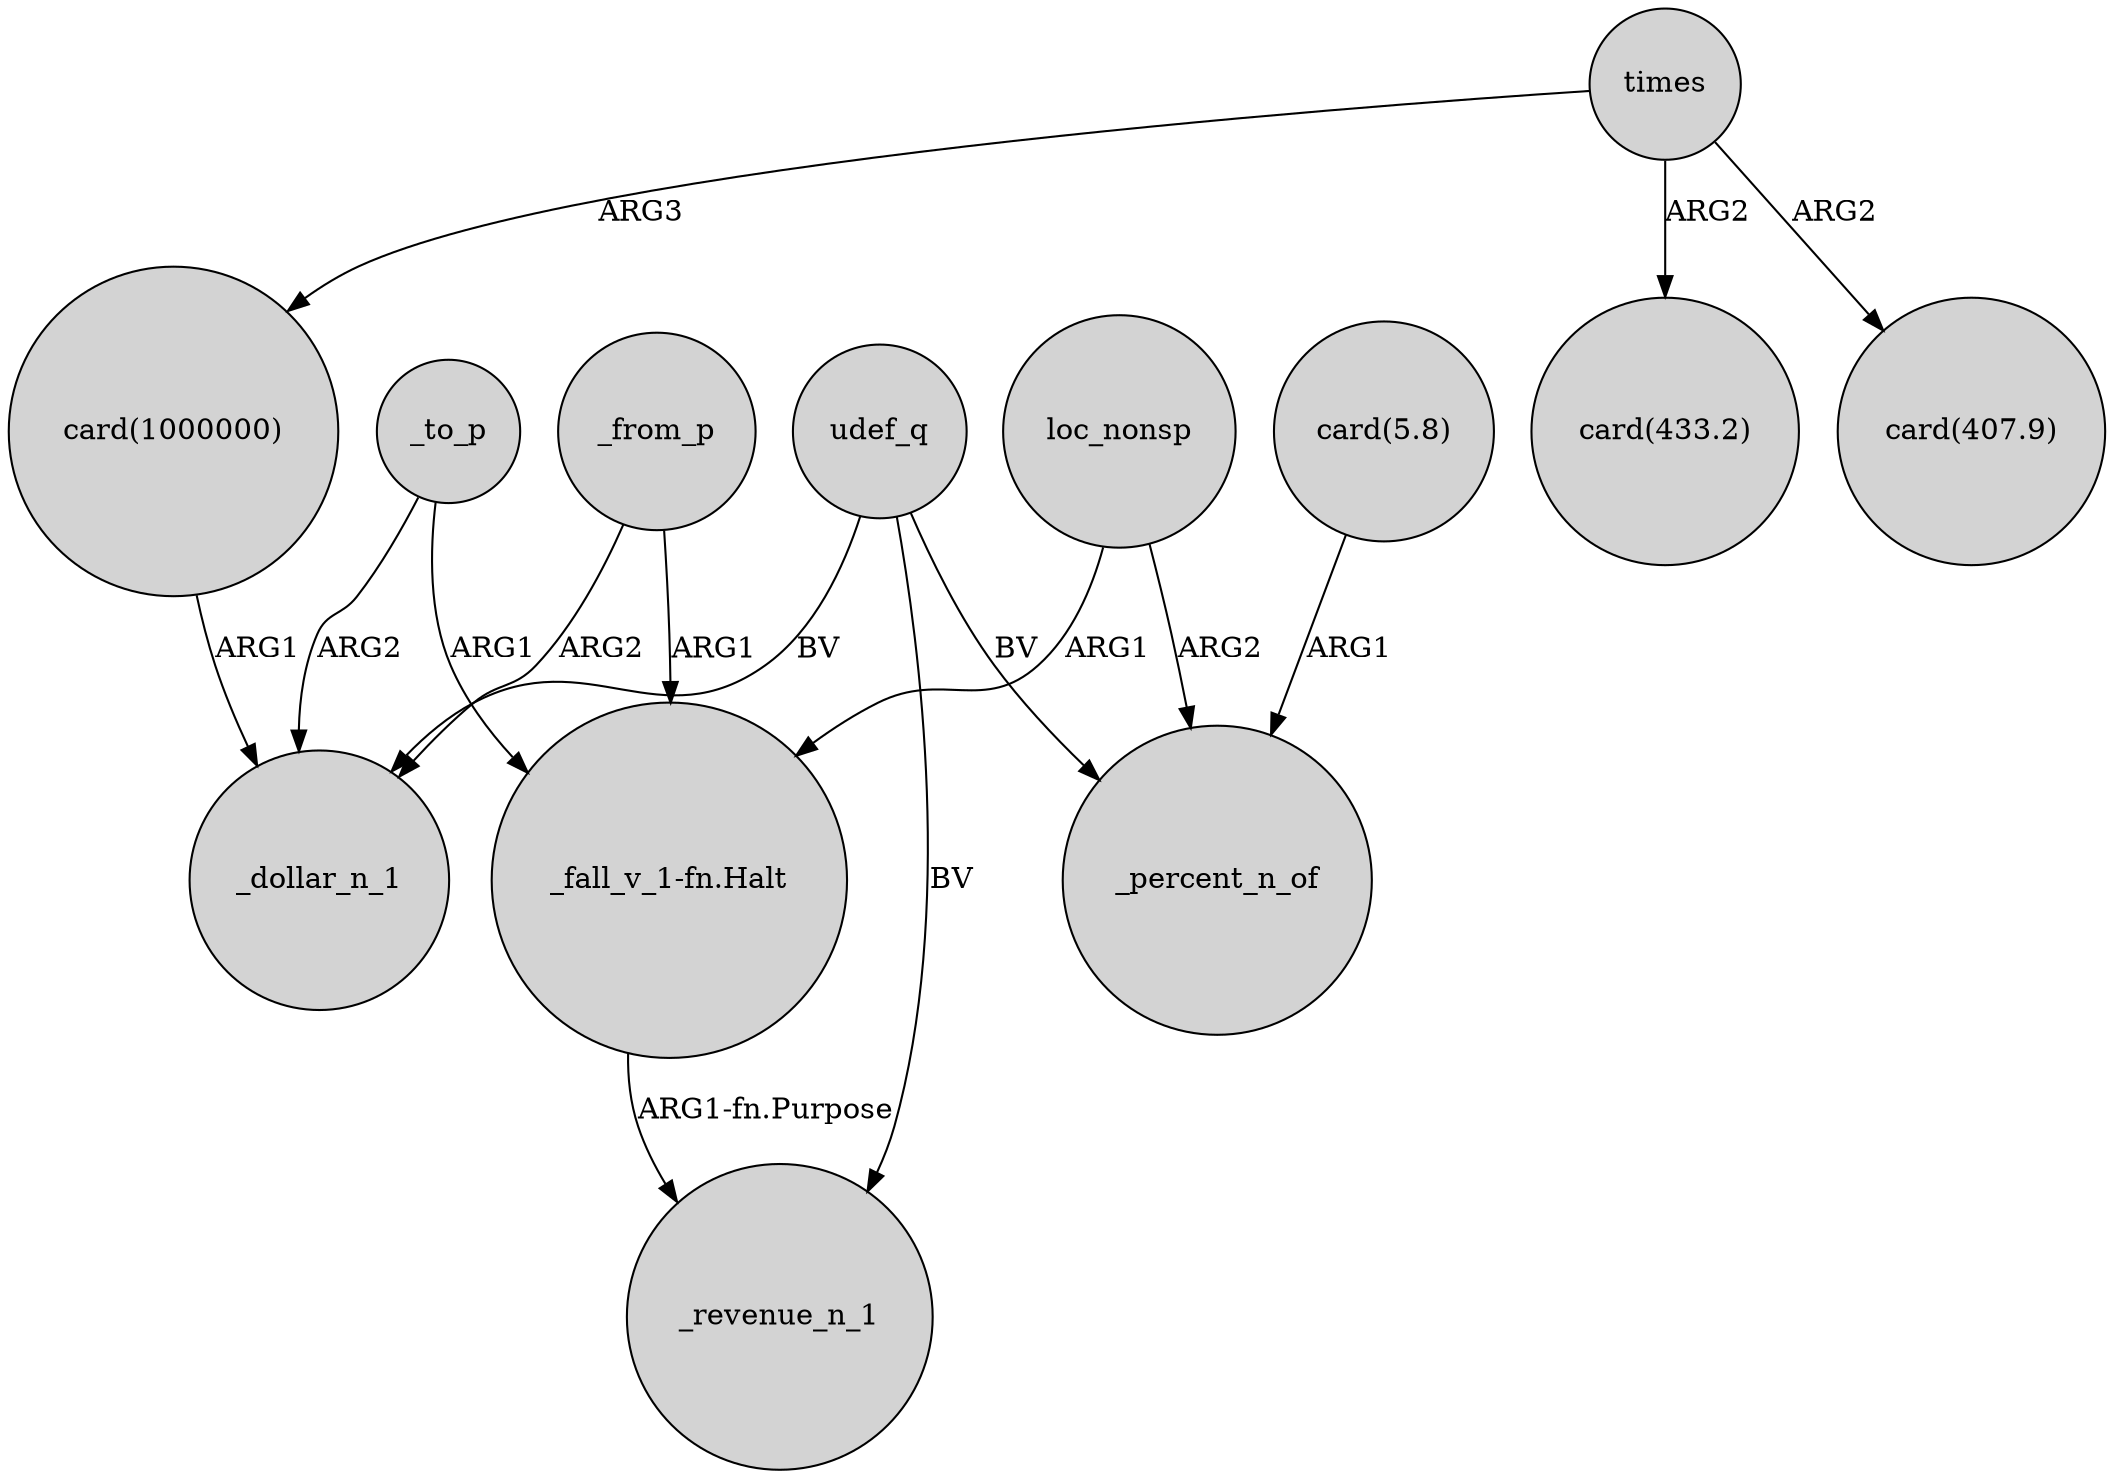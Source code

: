 digraph {
	node [shape=circle style=filled]
	times -> "card(1000000)" [label=ARG3]
	times -> "card(433.2)" [label=ARG2]
	_from_p -> _dollar_n_1 [label=ARG2]
	udef_q -> _percent_n_of [label=BV]
	"_fall_v_1-fn.Halt" -> _revenue_n_1 [label="ARG1-fn.Purpose"]
	"card(5.8)" -> _percent_n_of [label=ARG1]
	_to_p -> _dollar_n_1 [label=ARG2]
	udef_q -> _dollar_n_1 [label=BV]
	_from_p -> "_fall_v_1-fn.Halt" [label=ARG1]
	"card(1000000)" -> _dollar_n_1 [label=ARG1]
	udef_q -> _revenue_n_1 [label=BV]
	times -> "card(407.9)" [label=ARG2]
	_to_p -> "_fall_v_1-fn.Halt" [label=ARG1]
	loc_nonsp -> "_fall_v_1-fn.Halt" [label=ARG1]
	loc_nonsp -> _percent_n_of [label=ARG2]
}
